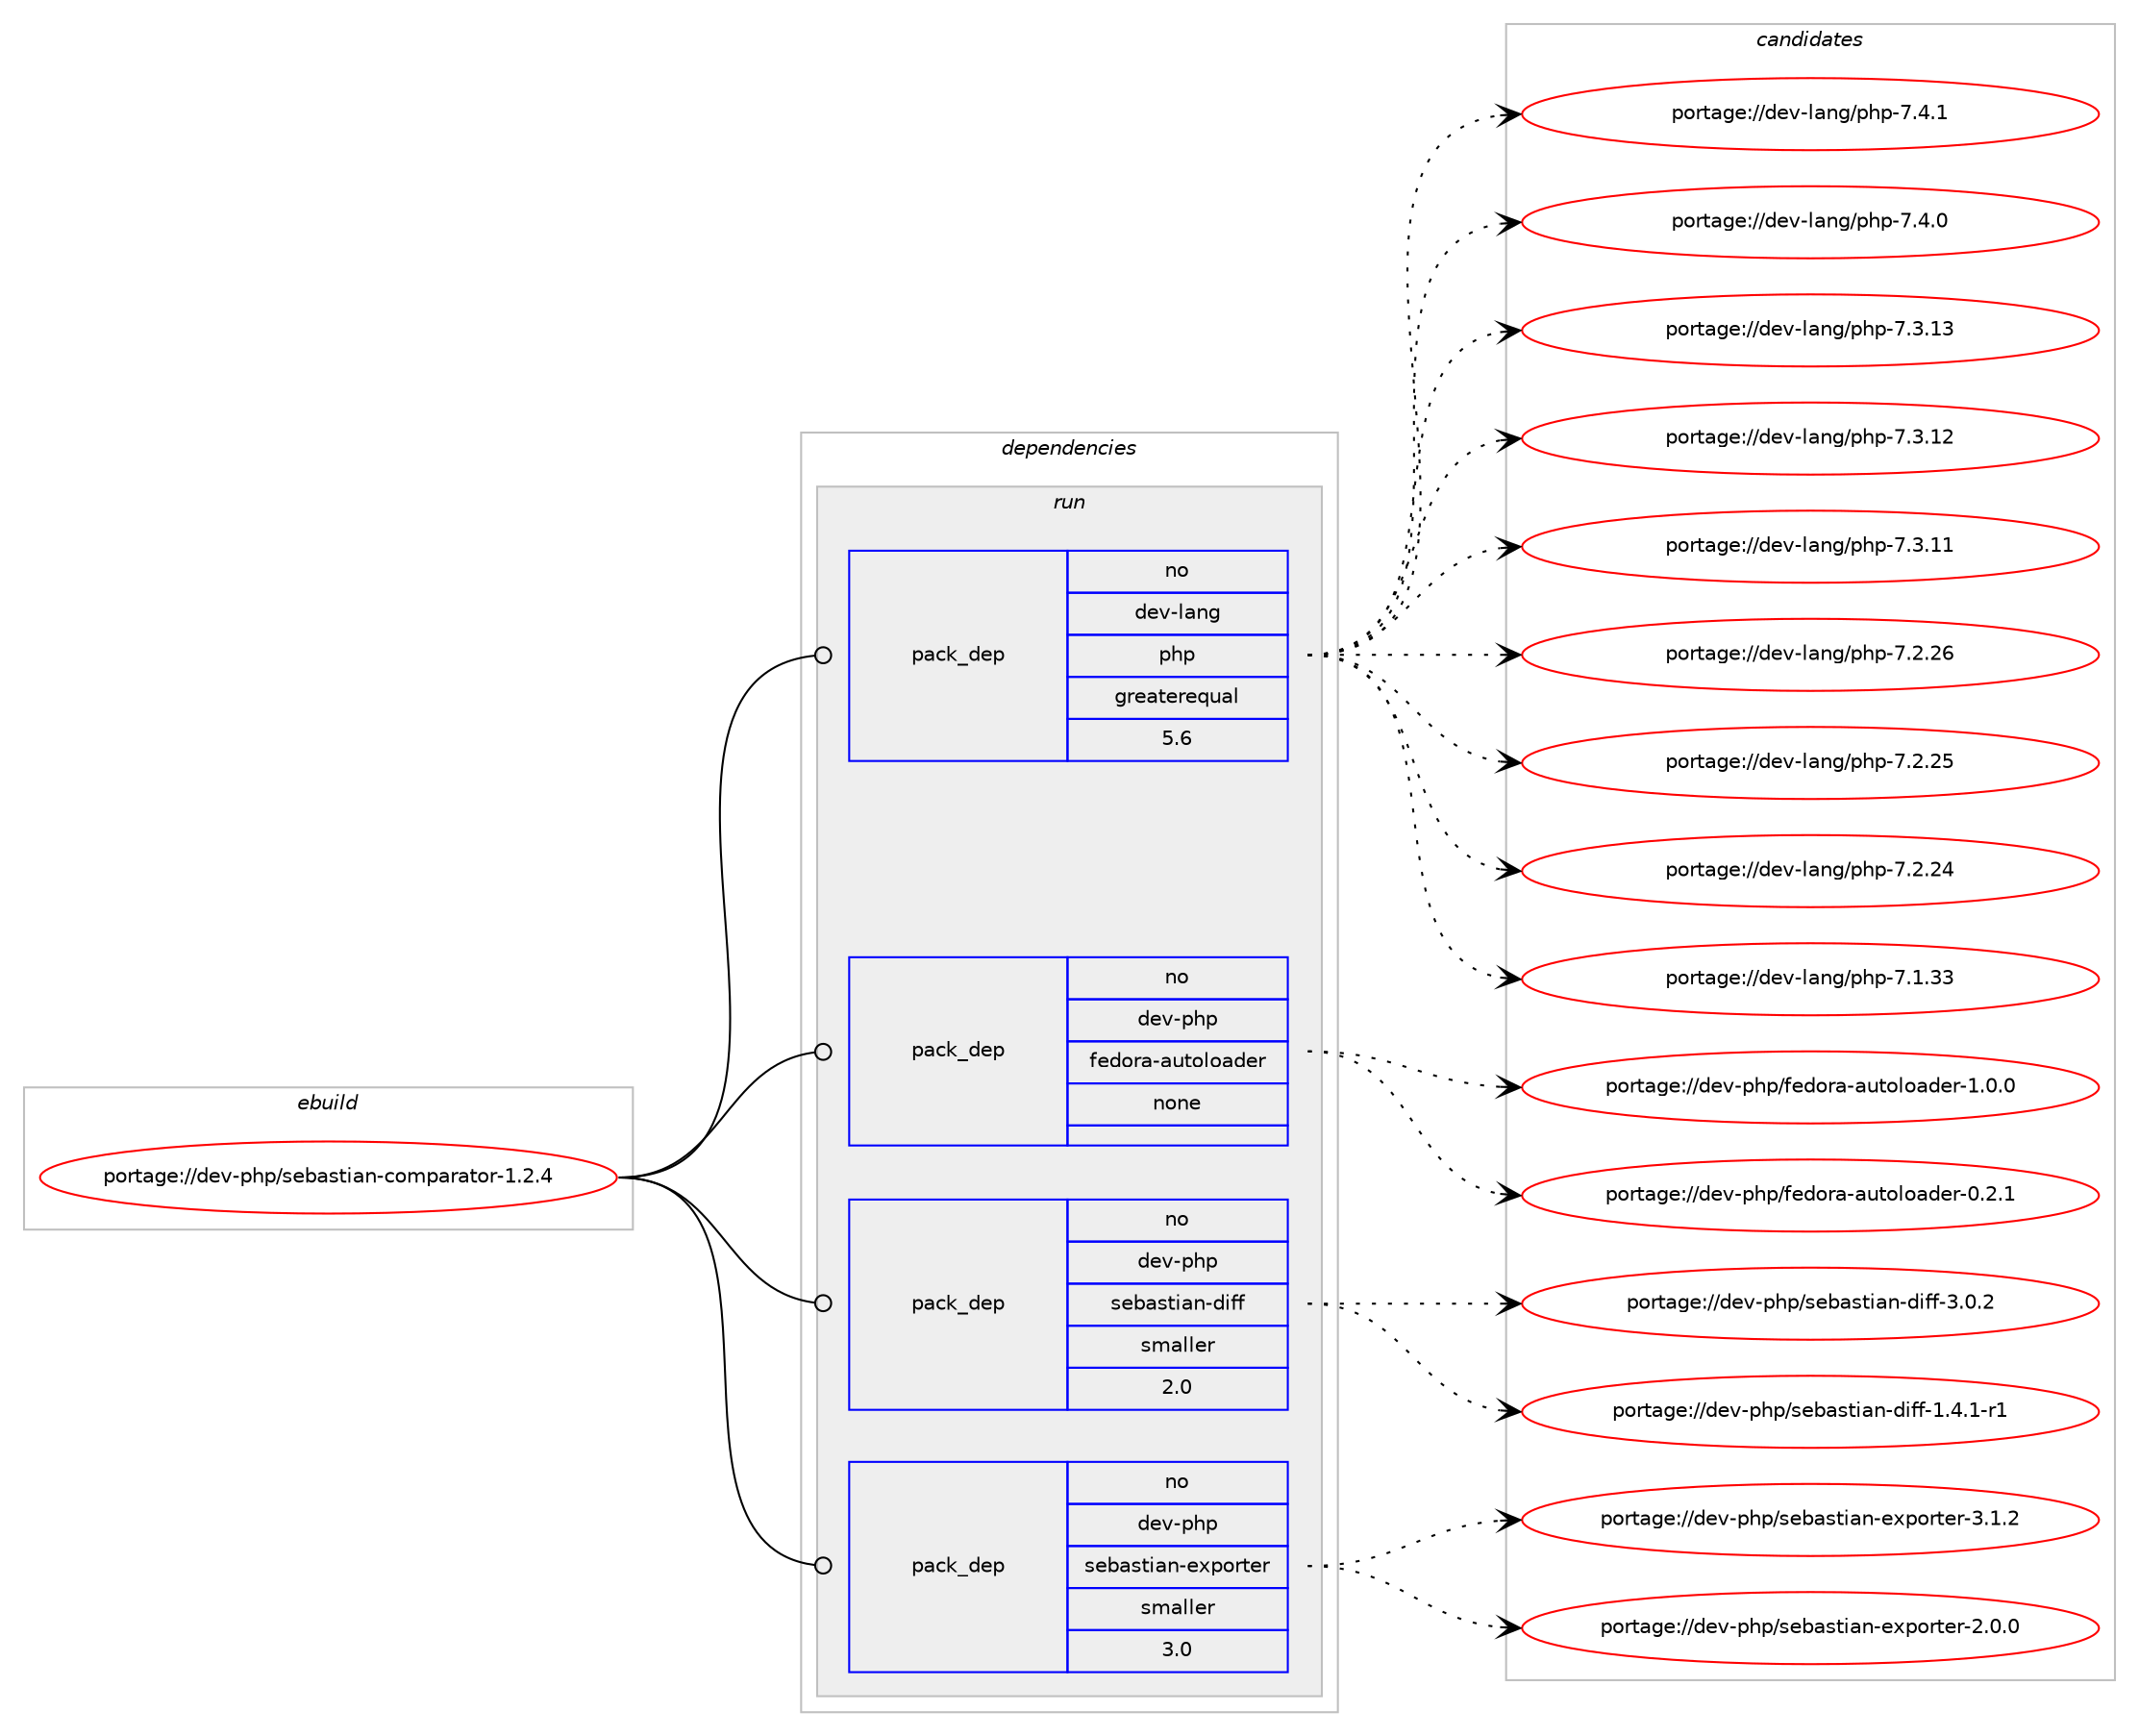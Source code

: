 digraph prolog {

# *************
# Graph options
# *************

newrank=true;
concentrate=true;
compound=true;
graph [rankdir=LR,fontname=Helvetica,fontsize=10,ranksep=1.5];#, ranksep=2.5, nodesep=0.2];
edge  [arrowhead=vee];
node  [fontname=Helvetica,fontsize=10];

# **********
# The ebuild
# **********

subgraph cluster_leftcol {
color=gray;
rank=same;
label=<<i>ebuild</i>>;
id [label="portage://dev-php/sebastian-comparator-1.2.4", color=red, width=4, href="../dev-php/sebastian-comparator-1.2.4.svg"];
}

# ****************
# The dependencies
# ****************

subgraph cluster_midcol {
color=gray;
label=<<i>dependencies</i>>;
subgraph cluster_compile {
fillcolor="#eeeeee";
style=filled;
label=<<i>compile</i>>;
}
subgraph cluster_compileandrun {
fillcolor="#eeeeee";
style=filled;
label=<<i>compile and run</i>>;
}
subgraph cluster_run {
fillcolor="#eeeeee";
style=filled;
label=<<i>run</i>>;
subgraph pack349549 {
dependency474478 [label=<<TABLE BORDER="0" CELLBORDER="1" CELLSPACING="0" CELLPADDING="4" WIDTH="220"><TR><TD ROWSPAN="6" CELLPADDING="30">pack_dep</TD></TR><TR><TD WIDTH="110">no</TD></TR><TR><TD>dev-lang</TD></TR><TR><TD>php</TD></TR><TR><TD>greaterequal</TD></TR><TR><TD>5.6</TD></TR></TABLE>>, shape=none, color=blue];
}
id:e -> dependency474478:w [weight=20,style="solid",arrowhead="odot"];
subgraph pack349550 {
dependency474479 [label=<<TABLE BORDER="0" CELLBORDER="1" CELLSPACING="0" CELLPADDING="4" WIDTH="220"><TR><TD ROWSPAN="6" CELLPADDING="30">pack_dep</TD></TR><TR><TD WIDTH="110">no</TD></TR><TR><TD>dev-php</TD></TR><TR><TD>fedora-autoloader</TD></TR><TR><TD>none</TD></TR><TR><TD></TD></TR></TABLE>>, shape=none, color=blue];
}
id:e -> dependency474479:w [weight=20,style="solid",arrowhead="odot"];
subgraph pack349551 {
dependency474480 [label=<<TABLE BORDER="0" CELLBORDER="1" CELLSPACING="0" CELLPADDING="4" WIDTH="220"><TR><TD ROWSPAN="6" CELLPADDING="30">pack_dep</TD></TR><TR><TD WIDTH="110">no</TD></TR><TR><TD>dev-php</TD></TR><TR><TD>sebastian-diff</TD></TR><TR><TD>smaller</TD></TR><TR><TD>2.0</TD></TR></TABLE>>, shape=none, color=blue];
}
id:e -> dependency474480:w [weight=20,style="solid",arrowhead="odot"];
subgraph pack349552 {
dependency474481 [label=<<TABLE BORDER="0" CELLBORDER="1" CELLSPACING="0" CELLPADDING="4" WIDTH="220"><TR><TD ROWSPAN="6" CELLPADDING="30">pack_dep</TD></TR><TR><TD WIDTH="110">no</TD></TR><TR><TD>dev-php</TD></TR><TR><TD>sebastian-exporter</TD></TR><TR><TD>smaller</TD></TR><TR><TD>3.0</TD></TR></TABLE>>, shape=none, color=blue];
}
id:e -> dependency474481:w [weight=20,style="solid",arrowhead="odot"];
}
}

# **************
# The candidates
# **************

subgraph cluster_choices {
rank=same;
color=gray;
label=<<i>candidates</i>>;

subgraph choice349549 {
color=black;
nodesep=1;
choice100101118451089711010347112104112455546524649 [label="portage://dev-lang/php-7.4.1", color=red, width=4,href="../dev-lang/php-7.4.1.svg"];
choice100101118451089711010347112104112455546524648 [label="portage://dev-lang/php-7.4.0", color=red, width=4,href="../dev-lang/php-7.4.0.svg"];
choice10010111845108971101034711210411245554651464951 [label="portage://dev-lang/php-7.3.13", color=red, width=4,href="../dev-lang/php-7.3.13.svg"];
choice10010111845108971101034711210411245554651464950 [label="portage://dev-lang/php-7.3.12", color=red, width=4,href="../dev-lang/php-7.3.12.svg"];
choice10010111845108971101034711210411245554651464949 [label="portage://dev-lang/php-7.3.11", color=red, width=4,href="../dev-lang/php-7.3.11.svg"];
choice10010111845108971101034711210411245554650465054 [label="portage://dev-lang/php-7.2.26", color=red, width=4,href="../dev-lang/php-7.2.26.svg"];
choice10010111845108971101034711210411245554650465053 [label="portage://dev-lang/php-7.2.25", color=red, width=4,href="../dev-lang/php-7.2.25.svg"];
choice10010111845108971101034711210411245554650465052 [label="portage://dev-lang/php-7.2.24", color=red, width=4,href="../dev-lang/php-7.2.24.svg"];
choice10010111845108971101034711210411245554649465151 [label="portage://dev-lang/php-7.1.33", color=red, width=4,href="../dev-lang/php-7.1.33.svg"];
dependency474478:e -> choice100101118451089711010347112104112455546524649:w [style=dotted,weight="100"];
dependency474478:e -> choice100101118451089711010347112104112455546524648:w [style=dotted,weight="100"];
dependency474478:e -> choice10010111845108971101034711210411245554651464951:w [style=dotted,weight="100"];
dependency474478:e -> choice10010111845108971101034711210411245554651464950:w [style=dotted,weight="100"];
dependency474478:e -> choice10010111845108971101034711210411245554651464949:w [style=dotted,weight="100"];
dependency474478:e -> choice10010111845108971101034711210411245554650465054:w [style=dotted,weight="100"];
dependency474478:e -> choice10010111845108971101034711210411245554650465053:w [style=dotted,weight="100"];
dependency474478:e -> choice10010111845108971101034711210411245554650465052:w [style=dotted,weight="100"];
dependency474478:e -> choice10010111845108971101034711210411245554649465151:w [style=dotted,weight="100"];
}
subgraph choice349550 {
color=black;
nodesep=1;
choice100101118451121041124710210110011111497459711711611110811197100101114454946484648 [label="portage://dev-php/fedora-autoloader-1.0.0", color=red, width=4,href="../dev-php/fedora-autoloader-1.0.0.svg"];
choice100101118451121041124710210110011111497459711711611110811197100101114454846504649 [label="portage://dev-php/fedora-autoloader-0.2.1", color=red, width=4,href="../dev-php/fedora-autoloader-0.2.1.svg"];
dependency474479:e -> choice100101118451121041124710210110011111497459711711611110811197100101114454946484648:w [style=dotted,weight="100"];
dependency474479:e -> choice100101118451121041124710210110011111497459711711611110811197100101114454846504649:w [style=dotted,weight="100"];
}
subgraph choice349551 {
color=black;
nodesep=1;
choice100101118451121041124711510198971151161059711045100105102102455146484650 [label="portage://dev-php/sebastian-diff-3.0.2", color=red, width=4,href="../dev-php/sebastian-diff-3.0.2.svg"];
choice1001011184511210411247115101989711511610597110451001051021024549465246494511449 [label="portage://dev-php/sebastian-diff-1.4.1-r1", color=red, width=4,href="../dev-php/sebastian-diff-1.4.1-r1.svg"];
dependency474480:e -> choice100101118451121041124711510198971151161059711045100105102102455146484650:w [style=dotted,weight="100"];
dependency474480:e -> choice1001011184511210411247115101989711511610597110451001051021024549465246494511449:w [style=dotted,weight="100"];
}
subgraph choice349552 {
color=black;
nodesep=1;
choice100101118451121041124711510198971151161059711045101120112111114116101114455146494650 [label="portage://dev-php/sebastian-exporter-3.1.2", color=red, width=4,href="../dev-php/sebastian-exporter-3.1.2.svg"];
choice100101118451121041124711510198971151161059711045101120112111114116101114455046484648 [label="portage://dev-php/sebastian-exporter-2.0.0", color=red, width=4,href="../dev-php/sebastian-exporter-2.0.0.svg"];
dependency474481:e -> choice100101118451121041124711510198971151161059711045101120112111114116101114455146494650:w [style=dotted,weight="100"];
dependency474481:e -> choice100101118451121041124711510198971151161059711045101120112111114116101114455046484648:w [style=dotted,weight="100"];
}
}

}
